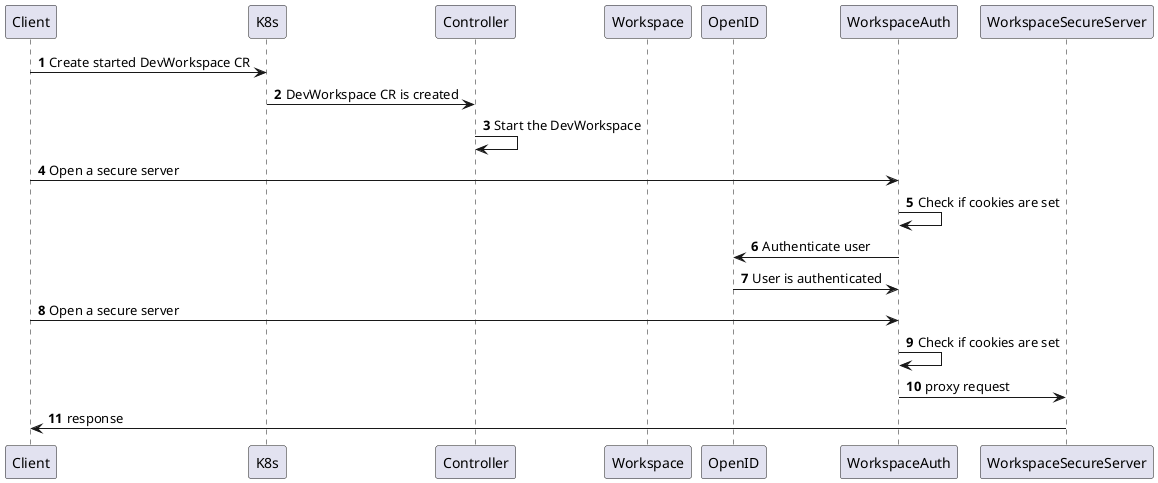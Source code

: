 @startuml

participant Client
participant K8s
participant Controller
participant Workspace
participant OpenID

autonumber

Client -> K8s: Create started DevWorkspace CR
K8s -> Controller: DevWorkspace CR is created
Controller -> Controller: Start the DevWorkspace


Client -> WorkspaceAuth: Open a secure server
WorkspaceAuth -> WorkspaceAuth: Check if cookies are set
WorkspaceAuth -> OpenID: Authenticate user
WorkspaceAuth <- OpenID: User is authenticated

Client -> WorkspaceAuth: Open a secure server
WorkspaceAuth -> WorkspaceAuth: Check if cookies are set
WorkspaceAuth -> WorkspaceSecureServer: proxy request
WorkspaceSecureServer -> Client: response

@enduml
